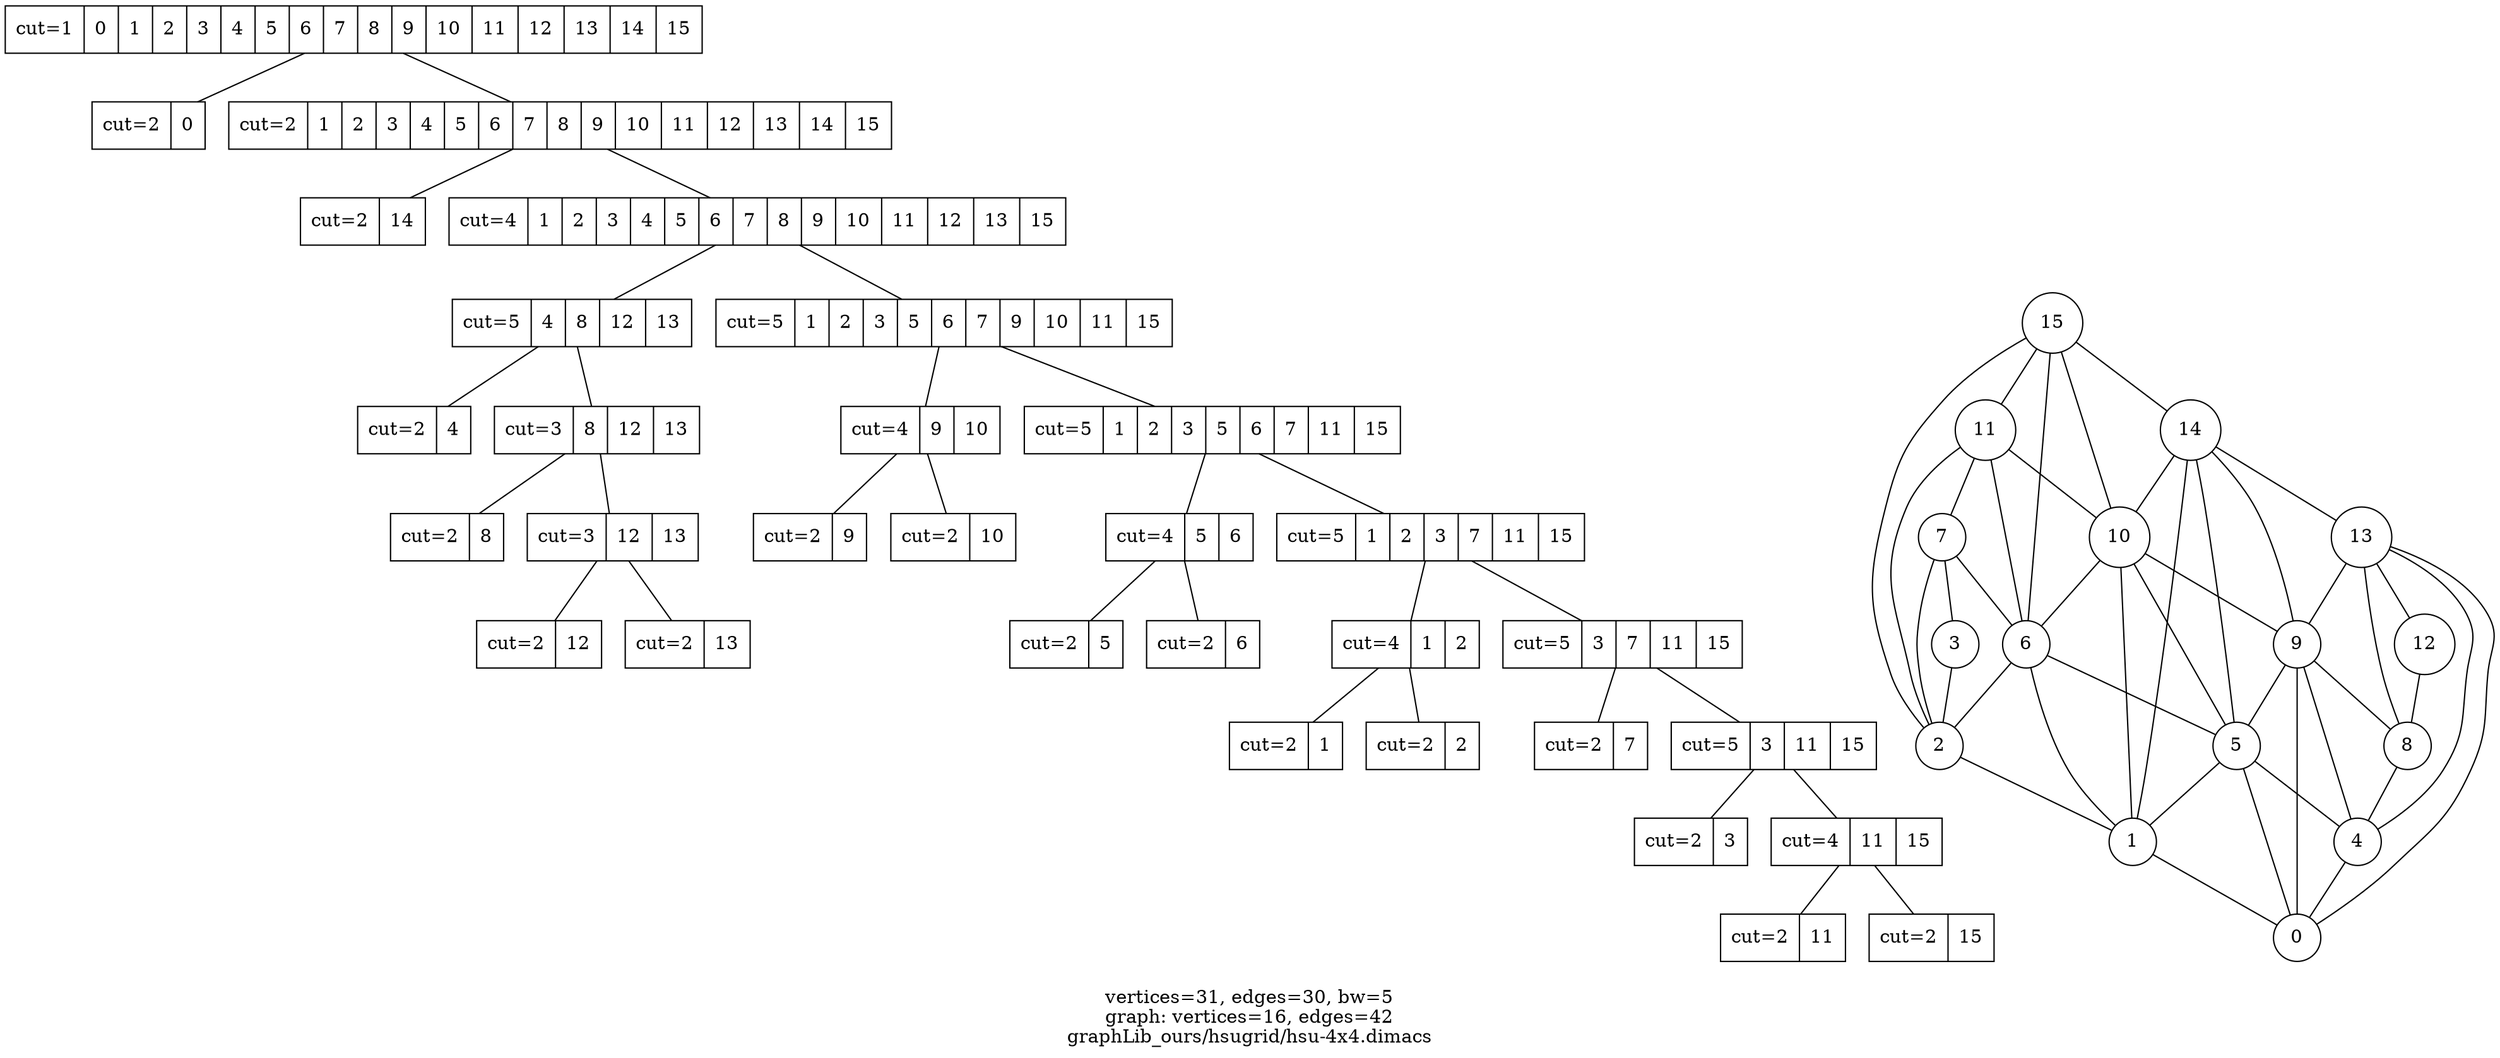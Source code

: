 graph {
label = "\nvertices=31, edges=30, bw=5\ngraph: vertices=16, edges=42\ngraphLib_ours/hsugrid/hsu-4x4.dimacs"; 
rankdir = BT;
node [shape = record]
14651230 [ label = " cut=1 | <n0> 0 | <n1> 1 | <n2> 2 | <n3> 3 | <n4> 4 | <n5> 5 | <n6> 6 | <n7> 7 | <n8> 8 | <n9> 9 | <n10> 10 | <n11> 11 | <n12> 12 | <n13> 13 | <n14> 14 | <n15> 15" ];
20812788 [ label = " cut=2 | <n0> 0" ];
29140465 [ label = " cut=2 | <n1> 1 | <n2> 2 | <n3> 3 | <n4> 4 | <n5> 5 | <n6> 6 | <n7> 7 | <n8> 8 | <n9> 9 | <n10> 10 | <n11> 11 | <n12> 12 | <n13> 13 | <n14> 14 | <n15> 15" ];
3317565 [ label = " cut=2 | <n14> 14" ];
24418135 [ label = " cut=4 | <n1> 1 | <n2> 2 | <n3> 3 | <n4> 4 | <n5> 5 | <n6> 6 | <n7> 7 | <n8> 8 | <n9> 9 | <n10> 10 | <n11> 11 | <n12> 12 | <n13> 13 | <n15> 15" ];
24893089 [ label = " cut=5 | <n4> 4 | <n8> 8 | <n12> 12 | <n13> 13" ];
21491205 [ label = " cut=5 | <n1> 1 | <n2> 2 | <n3> 3 | <n5> 5 | <n6> 6 | <n7> 7 | <n9> 9 | <n10> 10 | <n11> 11 | <n15> 15" ];
22781544 [ label = " cut=4 | <n9> 9 | <n10> 10" ];
33353934 [ label = " cut=5 | <n1> 1 | <n2> 2 | <n3> 3 | <n5> 5 | <n6> 6 | <n7> 7 | <n11> 11 | <n15> 15" ];
19230370 [ label = " cut=4 | <n5> 5 | <n6> 6" ];
8548382 [ label = " cut=5 | <n1> 1 | <n2> 2 | <n3> 3 | <n7> 7 | <n11> 11 | <n15> 15" ];
26143190 [ label = " cut=4 | <n1> 1 | <n2> 2" ];
26872956 [ label = " cut=5 | <n3> 3 | <n7> 7 | <n11> 11 | <n15> 15" ];
11120133 [ label = " cut=2 | <n7> 7" ];
31454114 [ label = " cut=5 | <n3> 3 | <n11> 11 | <n15> 15" ];
32779081 [ label = " cut=2 | <n3> 3" ];
21356612 [ label = " cut=4 | <n11> 11 | <n15> 15" ];
8831815 [ label = " cut=2 | <n11> 11" ];
25062038 [ label = " cut=2 | <n15> 15" ];
8889804 [ label = " cut=2 | <n1> 1" ];
26611461 [ label = " cut=2 | <n2> 2" ];
11807935 [ label = " cut=2 | <n5> 5" ];
15054627 [ label = " cut=2 | <n6> 6" ];
22710119 [ label = " cut=2 | <n9> 9" ];
7306473 [ label = " cut=2 | <n10> 10" ];
24230857 [ label = " cut=2 | <n4> 4" ];
31436753 [ label = " cut=3 | <n8> 8 | <n12> 12 | <n13> 13" ];
9424533 [ label = " cut=2 | <n8> 8" ];
21219507 [ label = " cut=3 | <n12> 12 | <n13> 13" ];
19757584 [ label = " cut=2 | <n12> 12" ];
11060360 [ label = " cut=2 | <n13> 13" ];
"20812788" -- "14651230";
"29140465" -- "14651230";
"3317565" -- "29140465";
"24418135" -- "29140465";
"24893089" -- "24418135";
"21491205" -- "24418135";
"22781544" -- "21491205";
"33353934" -- "21491205";
"19230370" -- "33353934";
"8548382" -- "33353934";
"26143190" -- "8548382";
"26872956" -- "8548382";
"11120133" -- "26872956";
"31454114" -- "26872956";
"32779081" -- "31454114";
"21356612" -- "31454114";
"8831815" -- "21356612";
"25062038" -- "21356612";
"8889804" -- "26143190";
"26611461" -- "26143190";
"11807935" -- "19230370";
"15054627" -- "19230370";
"22710119" -- "22781544";
"7306473" -- "22781544";
"24230857" -- "24893089";
"31436753" -- "24893089";
"9424533" -- "31436753";
"21219507" -- "31436753";
"19757584" -- "21219507";
"11060360" -- "21219507";
subgraph realgraph {
node [shape=circle]label = "real graph"; 
12067688 [ label = "0" ];
18647665 [ label = "1" ];
12926414 [ label = "2" ];
22862399 [ label = "3" ];
16554308 [ label = "4" ];
28470003 [ label = "5" ];
9142687 [ label = "6" ];
15401342 [ label = "7" ];
11468767 [ label = "8" ];
18916478 [ label = "9" ];
1012673 [ label = "10" ];
7901508 [ label = "11" ];
25771774 [ label = "12" ];
25609906 [ label = "13" ];
22996593 [ label = "14" ];
23794631 [ label = "15" ];
"12067688" -- "18647665";
"12067688" -- "16554308";
"12067688" -- "28470003";
"12067688" -- "18916478";
"12067688" -- "25609906";
"18647665" -- "12926414";
"18647665" -- "28470003";
"18647665" -- "9142687";
"18647665" -- "1012673";
"18647665" -- "22996593";
"12926414" -- "22862399";
"12926414" -- "9142687";
"12926414" -- "15401342";
"12926414" -- "7901508";
"12926414" -- "23794631";
"22862399" -- "15401342";
"16554308" -- "28470003";
"16554308" -- "11468767";
"16554308" -- "18916478";
"16554308" -- "25609906";
"28470003" -- "9142687";
"28470003" -- "18916478";
"28470003" -- "1012673";
"28470003" -- "22996593";
"9142687" -- "15401342";
"9142687" -- "1012673";
"9142687" -- "7901508";
"9142687" -- "23794631";
"15401342" -- "7901508";
"11468767" -- "18916478";
"11468767" -- "25771774";
"11468767" -- "25609906";
"18916478" -- "1012673";
"18916478" -- "25609906";
"18916478" -- "22996593";
"1012673" -- "7901508";
"1012673" -- "22996593";
"1012673" -- "23794631";
"7901508" -- "23794631";
"25771774" -- "25609906";
"25609906" -- "22996593";
"22996593" -- "23794631";
}
}
